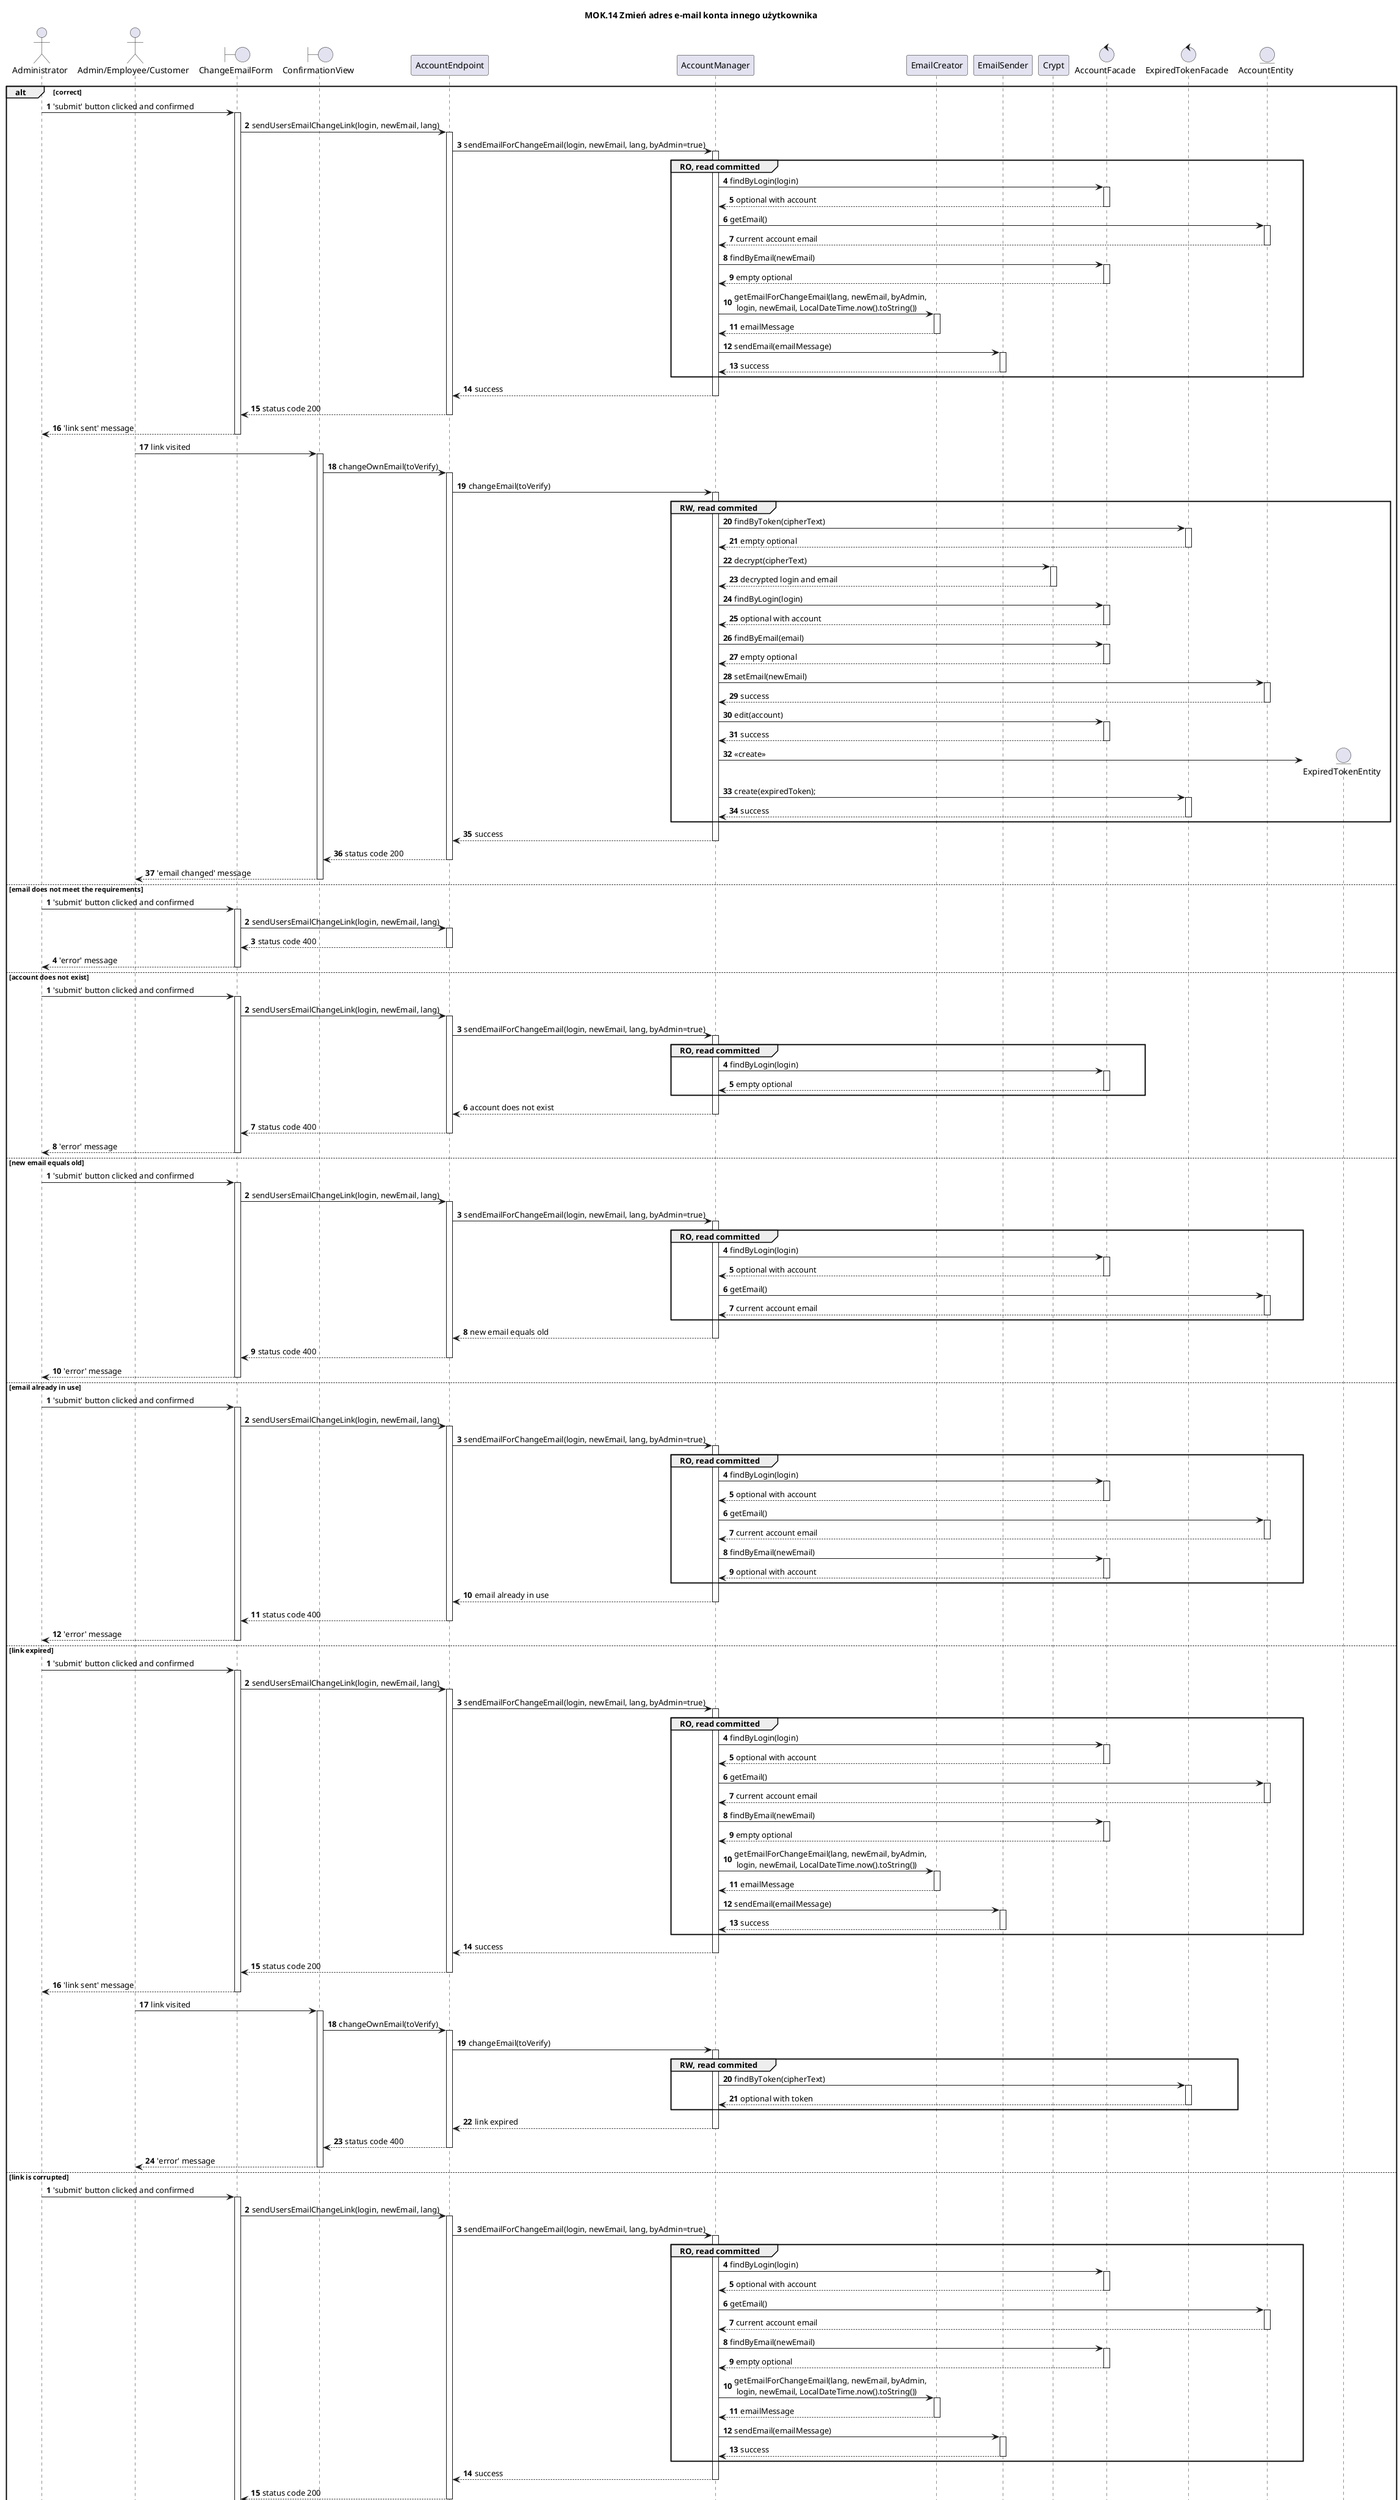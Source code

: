 @startuml
title
MOK.14 Zmień adres e-mail konta innego użytkownika
end title

autoactivate on
actor Administrator
actor "Admin/Employee/Customer" as User
boundary ChangeEmailForm
boundary ConfirmationView
participant AccountEndpoint
participant AccountManager
participant EmailCreator
participant EmailSender
participant Crypt
control AccountFacade
control ExpiredTokenFacade
entity AccountEntity
entity ExpiredTokenEntity

alt correct
autonumber
    Administrator -> ChangeEmailForm: 'submit' button clicked and confirmed
        ChangeEmailForm -> AccountEndpoint: sendUsersEmailChangeLink(login, newEmail, lang)
            AccountEndpoint -> AccountManager: sendEmailForChangeEmail(login, newEmail, lang, byAdmin=true)
                group RO, read committed
                    AccountManager -> AccountFacade: findByLogin(login)
                    return optional with account
                    AccountManager -> AccountEntity: getEmail()
                    return current account email
                    AccountManager -> AccountFacade: findByEmail(newEmail)
                    return empty optional
                    AccountManager -> EmailCreator: getEmailForChangeEmail(lang, newEmail, byAdmin,\n login, newEmail, LocalDateTime.now().toString())
                    return emailMessage
                    AccountManager -> EmailSender: sendEmail(emailMessage)
                    return success
                end
            return success
        return status code 200
    return 'link sent' message
    User -> ConfirmationView: link visited
            ConfirmationView -> AccountEndpoint: changeOwnEmail(toVerify)
                AccountEndpoint -> AccountManager: changeEmail(toVerify)
                    group RW, read commited
                        AccountManager -> ExpiredTokenFacade: findByToken(cipherText)
                        return empty optional
                        AccountManager -> Crypt: decrypt(cipherText)
                        return decrypted login and email
                        AccountManager -> AccountFacade: findByLogin(login)
                        return optional with account
                        AccountManager -> AccountFacade: findByEmail(email)
                        return empty optional
                        AccountManager -> AccountEntity: setEmail(newEmail)
                        return success
                        AccountManager -> AccountFacade: edit(account)
                        return success
                        create ExpiredTokenEntity
                        AccountManager -> ExpiredTokenEntity**:<<create>>
                        AccountManager -> ExpiredTokenFacade: create(expiredToken);
                        return success
                    end
                return success
            return status code 200
        return 'email changed' message
else email does not meet the requirements
autonumber
    Administrator -> ChangeEmailForm: 'submit' button clicked and confirmed
        ChangeEmailForm -> AccountEndpoint: sendUsersEmailChangeLink(login, newEmail, lang)
        return status code 400
    return 'error' message
else account does not exist
autonumber
Administrator -> ChangeEmailForm: 'submit' button clicked and confirmed
        ChangeEmailForm -> AccountEndpoint: sendUsersEmailChangeLink(login, newEmail, lang)
            AccountEndpoint -> AccountManager: sendEmailForChangeEmail(login, newEmail, lang, byAdmin=true)
                group RO, read committed
                    AccountManager -> AccountFacade: findByLogin(login)
                    return empty optional
                end
            return account does not exist
         return status code 400
     return 'error' message
else new email equals old
autonumber
Administrator -> ChangeEmailForm: 'submit' button clicked and confirmed
        ChangeEmailForm -> AccountEndpoint: sendUsersEmailChangeLink(login, newEmail, lang)
            AccountEndpoint -> AccountManager: sendEmailForChangeEmail(login, newEmail, lang, byAdmin=true)
                group RO, read committed
                    AccountManager -> AccountFacade: findByLogin(login)
                    return optional with account
                    AccountManager -> AccountEntity: getEmail()
                    return current account email
                end
            return new email equals old
         return status code 400
     return 'error' message
else email already in use
autonumber
Administrator -> ChangeEmailForm: 'submit' button clicked and confirmed
        ChangeEmailForm -> AccountEndpoint: sendUsersEmailChangeLink(login, newEmail, lang)
            AccountEndpoint -> AccountManager: sendEmailForChangeEmail(login, newEmail, lang, byAdmin=true)
                    group RO, read committed
                        AccountManager -> AccountFacade: findByLogin(login)
                        return optional with account
                        AccountManager -> AccountEntity: getEmail()
                        return current account email
                        AccountManager -> AccountFacade: findByEmail(newEmail)
                        return optional with account
                    end
                return email already in use
             return status code 400
     return 'error' message
else link expired
autonumber
    Administrator -> ChangeEmailForm: 'submit' button clicked and confirmed
        ChangeEmailForm -> AccountEndpoint: sendUsersEmailChangeLink(login, newEmail, lang)
            AccountEndpoint -> AccountManager: sendEmailForChangeEmail(login, newEmail, lang, byAdmin=true)
                group RO, read committed
                    AccountManager -> AccountFacade: findByLogin(login)
                    return optional with account
                    AccountManager -> AccountEntity: getEmail()
                    return current account email
                    AccountManager -> AccountFacade: findByEmail(newEmail)
                    return empty optional
                    AccountManager -> EmailCreator: getEmailForChangeEmail(lang, newEmail, byAdmin,\n login, newEmail, LocalDateTime.now().toString())
                    return emailMessage
                    AccountManager -> EmailSender: sendEmail(emailMessage)
                    return success
                end
            return success
        return status code 200
    return 'link sent' message
    User -> ConfirmationView: link visited
            ConfirmationView -> AccountEndpoint: changeOwnEmail(toVerify)
                AccountEndpoint -> AccountManager: changeEmail(toVerify)
                    group RW, read commited
                        AccountManager -> ExpiredTokenFacade: findByToken(cipherText)
                        return optional with token
                    end
                return link expired
            return status code 400
        return 'error' message
else link is corrupted
autonumber
    Administrator -> ChangeEmailForm: 'submit' button clicked and confirmed
        ChangeEmailForm -> AccountEndpoint: sendUsersEmailChangeLink(login, newEmail, lang)
            AccountEndpoint -> AccountManager: sendEmailForChangeEmail(login, newEmail, lang, byAdmin=true)
                group RO, read committed
                    AccountManager -> AccountFacade: findByLogin(login)
                    return optional with account
                    AccountManager -> AccountEntity: getEmail()
                    return current account email
                    AccountManager -> AccountFacade: findByEmail(newEmail)
                    return empty optional
                    AccountManager -> EmailCreator: getEmailForChangeEmail(lang, newEmail, byAdmin,\n login, newEmail, LocalDateTime.now().toString())
                    return emailMessage
                    AccountManager -> EmailSender: sendEmail(emailMessage)
                    return success
                end
            return success
        return status code 200
    return 'link sent' message
    User -> ConfirmationView: link visited
            ConfirmationView -> AccountEndpoint: changeOwnEmail(toVerify)
                AccountEndpoint -> AccountManager: changeEmail(toVerify)
                    group RW, read commited
                        AccountManager -> ExpiredTokenFacade: findByToken(cipherText)
                        return empty optional
                        AccountManager -> Crypt: decrypt(cipherText)
                        return error
                    end
                return link corrupted
            return status code 400
        return 'error' message
else account deleted before visiting link
autonumber
    Administrator -> ChangeEmailForm: 'submit' button clicked and confirmed
        ChangeEmailForm -> AccountEndpoint: sendUsersEmailChangeLink(login, newEmail, lang)
            AccountEndpoint -> AccountManager: sendEmailForChangeEmail(login, newEmail, lang, byAdmin=true)
                group RO, read committed
                    AccountManager -> AccountFacade: findByLogin(login)
                    return optional with account
                    AccountManager -> AccountEntity: getEmail()
                    return current account email
                    AccountManager -> AccountFacade: findByEmail(newEmail)
                    return empty optional
                    AccountManager -> EmailCreator: getEmailForChangeEmail(lang, newEmail, byAdmin,\n login, newEmail, LocalDateTime.now().toString())
                    return emailMessage
                    AccountManager -> EmailSender: sendEmail(emailMessage)
                    return success
                end
            return success
        return status code 200
    return 'link sent' message
    User -> ConfirmationView: link visited
            ConfirmationView -> AccountEndpoint: changeOwnEmail(toVerify)
                AccountEndpoint -> AccountManager: changeEmail(toVerify)
                    group RW, read commited
                        AccountManager -> ExpiredTokenFacade: findByToken(cipherText)
                        return empty optional
                        AccountManager -> Crypt: decrypt(cipherText)
                        return decrypted login and email
                        AccountManager -> AccountFacade: findByLogin(login)
                        return empty optional
                    end
                return account deleted before visiting link
            return status code 400
        return 'error' message
else email is already in use
autonumber
    Administrator -> ChangeEmailForm: 'submit' button clicked and confirmed
        ChangeEmailForm -> AccountEndpoint: sendUsersEmailChangeLink(login, newEmail, lang)
            AccountEndpoint -> AccountManager: sendEmailForChangeEmail(login, newEmail, lang, byAdmin=true)
                group RO, read committed
                    AccountManager -> AccountFacade: findByLogin(login)
                    return optional with account
                    AccountManager -> AccountEntity: getEmail()
                    return current account email
                    AccountManager -> AccountFacade: findByEmail(newEmail)
                    return empty optional
                    AccountManager -> EmailCreator: getEmailForChangeEmail(lang, newEmail, byAdmin,\n login, newEmail, LocalDateTime.now().toString())
                    return emailMessage
                    AccountManager -> EmailSender: sendEmail(emailMessage)
                    return success
                end
            return success
        return status code 200
    return 'link sent' message
    User -> ConfirmationView: link visited
            ConfirmationView -> AccountEndpoint: changeOwnEmail(toVerify)
                AccountEndpoint -> AccountManager: changeEmail(toVerify)
                    group RW, read commited
                        AccountManager -> ExpiredTokenFacade: findByToken(cipherText)
                        return empty optional
                        AccountManager -> Crypt: decrypt(cipherText)
                        return decrypted login and email
                        AccountManager -> AccountFacade: findByLogin(login)
                        return optional with account
                        AccountManager -> AccountFacade: findByEmail(email)
                        return optional with account
                    end
                return email is already in use
            return status code 400
        return 'error' message
end
@enduml